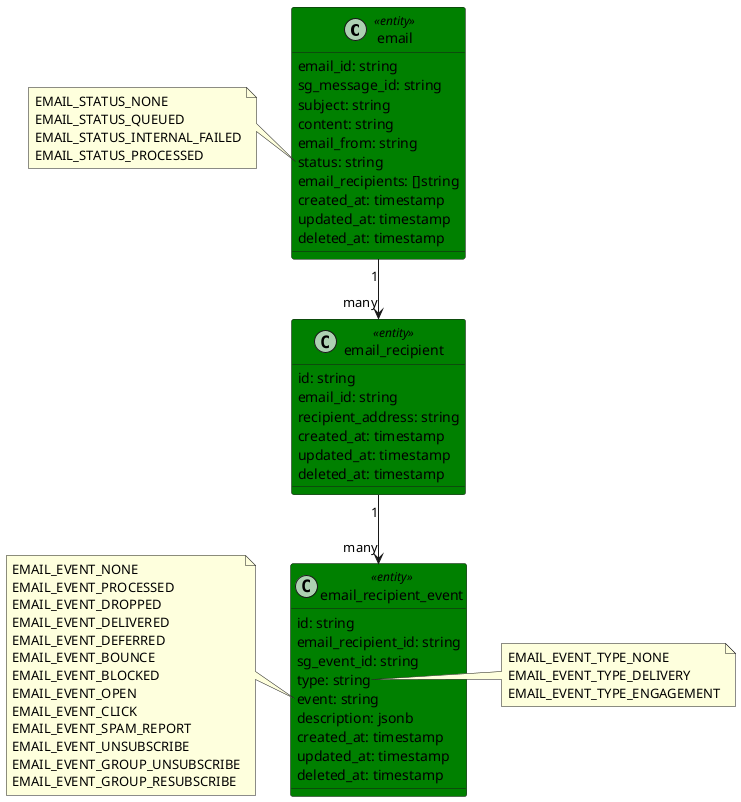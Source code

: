 @startuml

    class email <<entity>> #green{
        email_id: string
        sg_message_id: string
        subject: string
        content: string
        email_from: string
        status: string
        email_recipients: []string
        created_at: timestamp
        updated_at: timestamp
        deleted_at: timestamp
    }

     class email_recipient<<entity>> #green{
        id: string
        email_id: string
        recipient_address: string
        created_at: timestamp
        updated_at: timestamp
        deleted_at: timestamp
    }
  

    class email_recipient_event<<entity>> #green{
        id: string
        email_recipient_id: string
        sg_event_id: string
        type: string
        event: string
        description: jsonb
        created_at: timestamp
        updated_at: timestamp
        deleted_at: timestamp
    }

    note right of email_recipient_event::type
        EMAIL_EVENT_TYPE_NONE
        EMAIL_EVENT_TYPE_DELIVERY
        EMAIL_EVENT_TYPE_ENGAGEMENT
    end note

    note left of email_recipient_event::event
        EMAIL_EVENT_NONE
        EMAIL_EVENT_PROCESSED
        EMAIL_EVENT_DROPPED
        EMAIL_EVENT_DELIVERED
        EMAIL_EVENT_DEFERRED
        EMAIL_EVENT_BOUNCE
        EMAIL_EVENT_BLOCKED
        EMAIL_EVENT_OPEN
        EMAIL_EVENT_CLICK
        EMAIL_EVENT_SPAM_REPORT
        EMAIL_EVENT_UNSUBSCRIBE
        EMAIL_EVENT_GROUP_UNSUBSCRIBE
        EMAIL_EVENT_GROUP_RESUBSCRIBE
    end note

    note left of email::status
        EMAIL_STATUS_NONE
        EMAIL_STATUS_QUEUED
        EMAIL_STATUS_INTERNAL_FAILED
        EMAIL_STATUS_PROCESSED
    end note

    email "1" --> "many" email_recipient
    email_recipient "1" --> "many" email_recipient_event

@enduml
